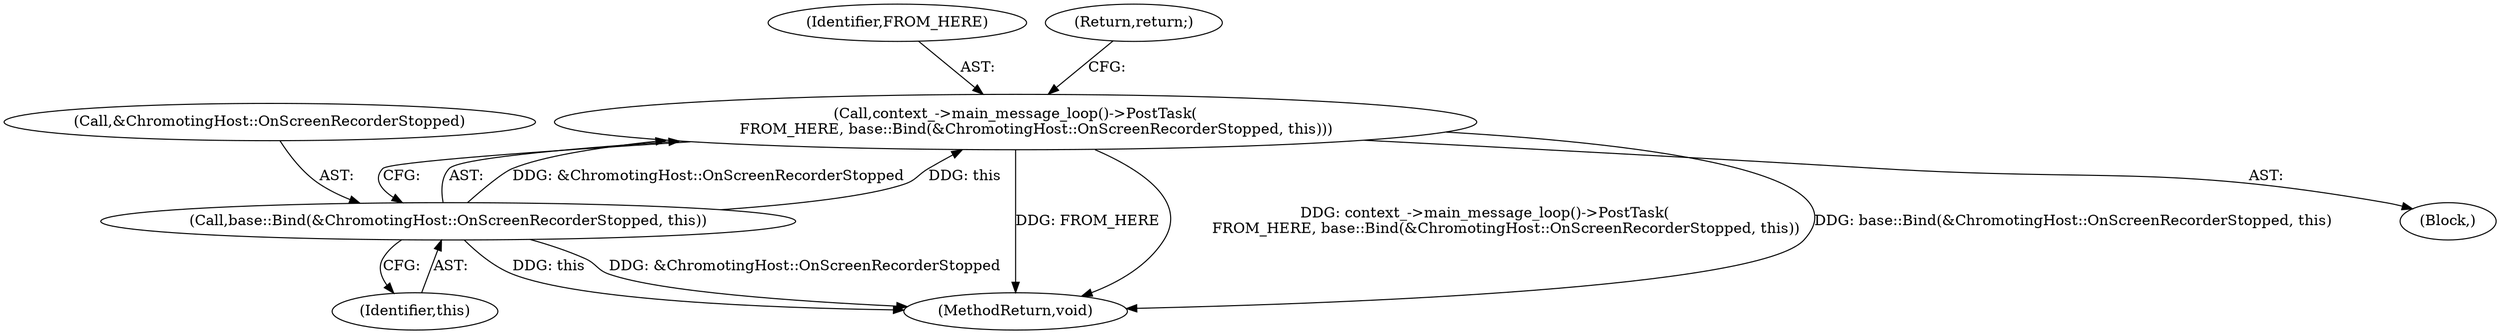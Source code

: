 digraph "1_Chrome_a46bcef82b29d30836a0f26226e3d4aca4fa9612_5@API" {
"1000107" [label="(Call,context_->main_message_loop()->PostTask(\n         FROM_HERE, base::Bind(&ChromotingHost::OnScreenRecorderStopped, this)))"];
"1000109" [label="(Call,base::Bind(&ChromotingHost::OnScreenRecorderStopped, this))"];
"1000108" [label="(Identifier,FROM_HERE)"];
"1000133" [label="(MethodReturn,void)"];
"1000112" [label="(Identifier,this)"];
"1000110" [label="(Call,&ChromotingHost::OnScreenRecorderStopped)"];
"1000109" [label="(Call,base::Bind(&ChromotingHost::OnScreenRecorderStopped, this))"];
"1000107" [label="(Call,context_->main_message_loop()->PostTask(\n         FROM_HERE, base::Bind(&ChromotingHost::OnScreenRecorderStopped, this)))"];
"1000106" [label="(Block,)"];
"1000113" [label="(Return,return;)"];
"1000107" -> "1000106"  [label="AST: "];
"1000107" -> "1000109"  [label="CFG: "];
"1000108" -> "1000107"  [label="AST: "];
"1000109" -> "1000107"  [label="AST: "];
"1000113" -> "1000107"  [label="CFG: "];
"1000107" -> "1000133"  [label="DDG: FROM_HERE"];
"1000107" -> "1000133"  [label="DDG: context_->main_message_loop()->PostTask(\n         FROM_HERE, base::Bind(&ChromotingHost::OnScreenRecorderStopped, this))"];
"1000107" -> "1000133"  [label="DDG: base::Bind(&ChromotingHost::OnScreenRecorderStopped, this)"];
"1000109" -> "1000107"  [label="DDG: &ChromotingHost::OnScreenRecorderStopped"];
"1000109" -> "1000107"  [label="DDG: this"];
"1000109" -> "1000112"  [label="CFG: "];
"1000110" -> "1000109"  [label="AST: "];
"1000112" -> "1000109"  [label="AST: "];
"1000109" -> "1000133"  [label="DDG: this"];
"1000109" -> "1000133"  [label="DDG: &ChromotingHost::OnScreenRecorderStopped"];
}
